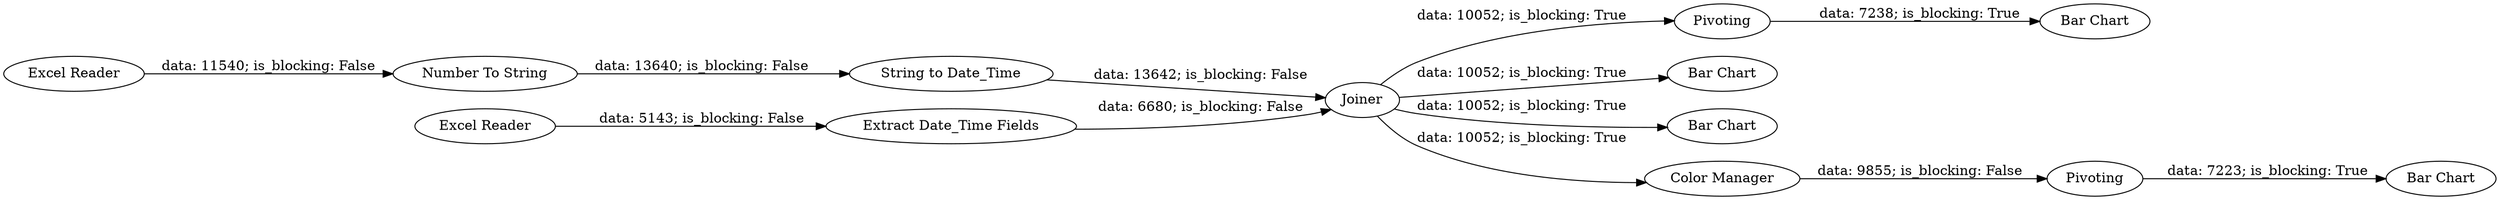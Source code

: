 digraph {
	"-8305112612887070496_81" [label="Extract Date_Time Fields"]
	"-8305112612887070496_78" [label=Joiner]
	"-8305112612887070496_77" [label="Excel Reader"]
	"-8305112612887070496_80" [label="Excel Reader"]
	"-8305112612887070496_95" [label=Pivoting]
	"-8305112612887070496_1" [label="Bar Chart"]
	"-8305112612887070496_94" [label="Bar Chart"]
	"-8305112612887070496_92" [label="Bar Chart"]
	"-8305112612887070496_75" [label="Number To String"]
	"-8305112612887070496_67" [label=Pivoting]
	"-8305112612887070496_20" [label="Color Manager"]
	"-8305112612887070496_79" [label="String to Date_Time"]
	"-8305112612887070496_93" [label="Bar Chart"]
	"-8305112612887070496_75" -> "-8305112612887070496_79" [label="data: 13640; is_blocking: False"]
	"-8305112612887070496_78" -> "-8305112612887070496_20" [label="data: 10052; is_blocking: True"]
	"-8305112612887070496_77" -> "-8305112612887070496_75" [label="data: 11540; is_blocking: False"]
	"-8305112612887070496_79" -> "-8305112612887070496_78" [label="data: 13642; is_blocking: False"]
	"-8305112612887070496_20" -> "-8305112612887070496_67" [label="data: 9855; is_blocking: False"]
	"-8305112612887070496_80" -> "-8305112612887070496_81" [label="data: 5143; is_blocking: False"]
	"-8305112612887070496_95" -> "-8305112612887070496_93" [label="data: 7238; is_blocking: True"]
	"-8305112612887070496_78" -> "-8305112612887070496_95" [label="data: 10052; is_blocking: True"]
	"-8305112612887070496_78" -> "-8305112612887070496_94" [label="data: 10052; is_blocking: True"]
	"-8305112612887070496_78" -> "-8305112612887070496_92" [label="data: 10052; is_blocking: True"]
	"-8305112612887070496_81" -> "-8305112612887070496_78" [label="data: 6680; is_blocking: False"]
	"-8305112612887070496_67" -> "-8305112612887070496_1" [label="data: 7223; is_blocking: True"]
	rankdir=LR
}
